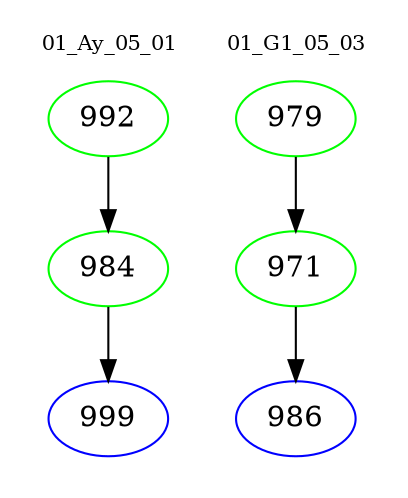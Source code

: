 digraph{
subgraph cluster_0 {
color = white
label = "01_Ay_05_01";
fontsize=10;
T0_992 [label="992", color="green"]
T0_992 -> T0_984 [color="black"]
T0_984 [label="984", color="green"]
T0_984 -> T0_999 [color="black"]
T0_999 [label="999", color="blue"]
}
subgraph cluster_1 {
color = white
label = "01_G1_05_03";
fontsize=10;
T1_979 [label="979", color="green"]
T1_979 -> T1_971 [color="black"]
T1_971 [label="971", color="green"]
T1_971 -> T1_986 [color="black"]
T1_986 [label="986", color="blue"]
}
}
